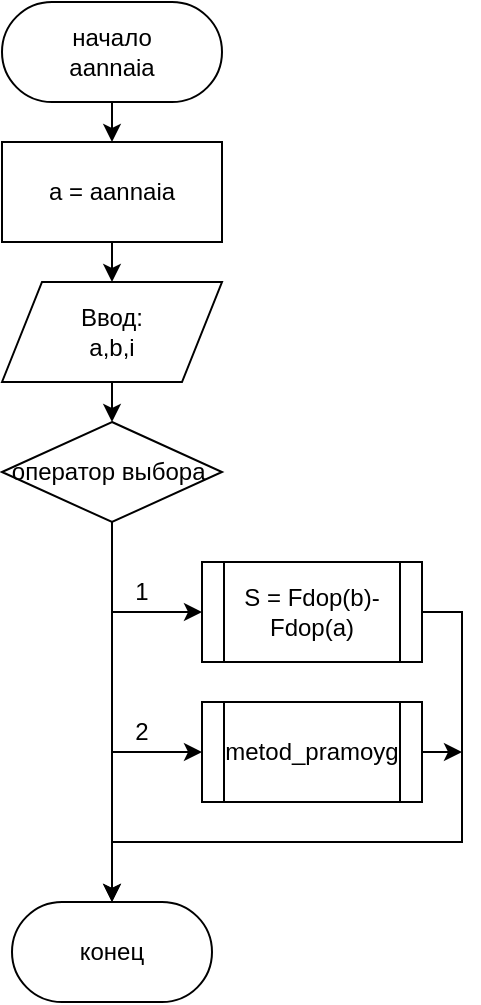 <mxfile version="22.1.11" type="device">
  <diagram name="Страница — 1" id="4nQCyEb2ePeg7xsdgP3C">
    <mxGraphModel dx="794" dy="492" grid="1" gridSize="10" guides="1" tooltips="1" connect="1" arrows="1" fold="1" page="1" pageScale="1" pageWidth="827" pageHeight="1169" math="0" shadow="0">
      <root>
        <mxCell id="0" />
        <mxCell id="1" parent="0" />
        <mxCell id="ehtnHAh_IuBrKoUJwJ0N-1" style="edgeStyle=orthogonalEdgeStyle;rounded=0;orthogonalLoop=1;jettySize=auto;html=1;exitX=0.5;exitY=1;exitDx=0;exitDy=0;entryX=0.5;entryY=0;entryDx=0;entryDy=0;" parent="1" source="ehtnHAh_IuBrKoUJwJ0N-2" target="ehtnHAh_IuBrKoUJwJ0N-4" edge="1">
          <mxGeometry relative="1" as="geometry" />
        </mxCell>
        <mxCell id="ehtnHAh_IuBrKoUJwJ0N-2" value="начало&lt;br&gt;aannaia" style="rounded=1;whiteSpace=wrap;html=1;arcSize=50;" parent="1" vertex="1">
          <mxGeometry x="20" y="20" width="110" height="50" as="geometry" />
        </mxCell>
        <mxCell id="ehtnHAh_IuBrKoUJwJ0N-3" style="edgeStyle=orthogonalEdgeStyle;rounded=0;orthogonalLoop=1;jettySize=auto;html=1;exitX=0.5;exitY=1;exitDx=0;exitDy=0;entryX=0.5;entryY=0;entryDx=0;entryDy=0;" parent="1" source="ehtnHAh_IuBrKoUJwJ0N-4" target="ehtnHAh_IuBrKoUJwJ0N-54" edge="1">
          <mxGeometry relative="1" as="geometry">
            <mxPoint x="70" y="180" as="targetPoint" />
          </mxGeometry>
        </mxCell>
        <mxCell id="ehtnHAh_IuBrKoUJwJ0N-4" value="a =&amp;nbsp;aannaia" style="rounded=0;whiteSpace=wrap;html=1;" parent="1" vertex="1">
          <mxGeometry x="20" y="90" width="110" height="50" as="geometry" />
        </mxCell>
        <mxCell id="ehtnHAh_IuBrKoUJwJ0N-56" style="edgeStyle=orthogonalEdgeStyle;rounded=0;orthogonalLoop=1;jettySize=auto;html=1;exitX=0.5;exitY=1;exitDx=0;exitDy=0;entryX=0.5;entryY=0;entryDx=0;entryDy=0;" parent="1" source="ehtnHAh_IuBrKoUJwJ0N-54" target="ehtnHAh_IuBrKoUJwJ0N-55" edge="1">
          <mxGeometry relative="1" as="geometry">
            <mxPoint x="70" y="220" as="targetPoint" />
          </mxGeometry>
        </mxCell>
        <mxCell id="ehtnHAh_IuBrKoUJwJ0N-54" value="Ввод:&lt;br&gt;a,b,i" style="shape=parallelogram;perimeter=parallelogramPerimeter;whiteSpace=wrap;html=1;fixedSize=1;" parent="1" vertex="1">
          <mxGeometry x="20" y="160" width="110" height="50" as="geometry" />
        </mxCell>
        <mxCell id="ehtnHAh_IuBrKoUJwJ0N-61" style="edgeStyle=orthogonalEdgeStyle;rounded=0;orthogonalLoop=1;jettySize=auto;html=1;exitX=0.5;exitY=1;exitDx=0;exitDy=0;entryX=0;entryY=0.5;entryDx=0;entryDy=0;" parent="1" source="ehtnHAh_IuBrKoUJwJ0N-55" target="ehtnHAh_IuBrKoUJwJ0N-60" edge="1">
          <mxGeometry relative="1" as="geometry" />
        </mxCell>
        <mxCell id="ehtnHAh_IuBrKoUJwJ0N-63" style="edgeStyle=orthogonalEdgeStyle;rounded=0;orthogonalLoop=1;jettySize=auto;html=1;exitX=0.5;exitY=1;exitDx=0;exitDy=0;entryX=0;entryY=0.5;entryDx=0;entryDy=0;" parent="1" source="ehtnHAh_IuBrKoUJwJ0N-55" target="ehtnHAh_IuBrKoUJwJ0N-62" edge="1">
          <mxGeometry relative="1" as="geometry" />
        </mxCell>
        <mxCell id="XQKUzzETY4X2MKT6hHlK-1" style="edgeStyle=orthogonalEdgeStyle;rounded=0;orthogonalLoop=1;jettySize=auto;html=1;exitX=0.5;exitY=1;exitDx=0;exitDy=0;" edge="1" parent="1" source="ehtnHAh_IuBrKoUJwJ0N-55">
          <mxGeometry relative="1" as="geometry">
            <mxPoint x="75" y="470" as="targetPoint" />
          </mxGeometry>
        </mxCell>
        <mxCell id="ehtnHAh_IuBrKoUJwJ0N-55" value="оператор выбора&amp;nbsp;" style="rhombus;whiteSpace=wrap;html=1;" parent="1" vertex="1">
          <mxGeometry x="20" y="230" width="110" height="50" as="geometry" />
        </mxCell>
        <mxCell id="ehtnHAh_IuBrKoUJwJ0N-67" style="edgeStyle=orthogonalEdgeStyle;rounded=0;orthogonalLoop=1;jettySize=auto;html=1;exitX=1;exitY=0.5;exitDx=0;exitDy=0;" parent="1" source="ehtnHAh_IuBrKoUJwJ0N-60" target="ehtnHAh_IuBrKoUJwJ0N-66" edge="1">
          <mxGeometry relative="1" as="geometry">
            <Array as="points">
              <mxPoint x="250" y="325" />
              <mxPoint x="250" y="440" />
              <mxPoint x="75" y="440" />
            </Array>
          </mxGeometry>
        </mxCell>
        <mxCell id="ehtnHAh_IuBrKoUJwJ0N-60" value="S =&amp;nbsp;Fdop(b)-Fdop(a)" style="shape=process;whiteSpace=wrap;html=1;backgroundOutline=1;" parent="1" vertex="1">
          <mxGeometry x="120" y="300" width="110" height="50" as="geometry" />
        </mxCell>
        <mxCell id="ehtnHAh_IuBrKoUJwJ0N-68" style="edgeStyle=orthogonalEdgeStyle;rounded=0;orthogonalLoop=1;jettySize=auto;html=1;exitX=1;exitY=0.5;exitDx=0;exitDy=0;" parent="1" source="ehtnHAh_IuBrKoUJwJ0N-62" edge="1">
          <mxGeometry relative="1" as="geometry">
            <mxPoint x="250" y="395" as="targetPoint" />
          </mxGeometry>
        </mxCell>
        <mxCell id="ehtnHAh_IuBrKoUJwJ0N-62" value="metod_pramoyg" style="shape=process;whiteSpace=wrap;html=1;backgroundOutline=1;" parent="1" vertex="1">
          <mxGeometry x="120" y="370" width="110" height="50" as="geometry" />
        </mxCell>
        <mxCell id="ehtnHAh_IuBrKoUJwJ0N-64" value="1" style="text;html=1;strokeColor=none;fillColor=none;align=center;verticalAlign=middle;whiteSpace=wrap;rounded=0;" parent="1" vertex="1">
          <mxGeometry x="60" y="300" width="60" height="30" as="geometry" />
        </mxCell>
        <mxCell id="ehtnHAh_IuBrKoUJwJ0N-65" value="2" style="text;html=1;strokeColor=none;fillColor=none;align=center;verticalAlign=middle;whiteSpace=wrap;rounded=0;" parent="1" vertex="1">
          <mxGeometry x="60" y="370" width="60" height="30" as="geometry" />
        </mxCell>
        <mxCell id="ehtnHAh_IuBrKoUJwJ0N-66" value="конец" style="rounded=1;whiteSpace=wrap;html=1;arcSize=50;" parent="1" vertex="1">
          <mxGeometry x="25" y="470" width="100" height="50" as="geometry" />
        </mxCell>
      </root>
    </mxGraphModel>
  </diagram>
</mxfile>

